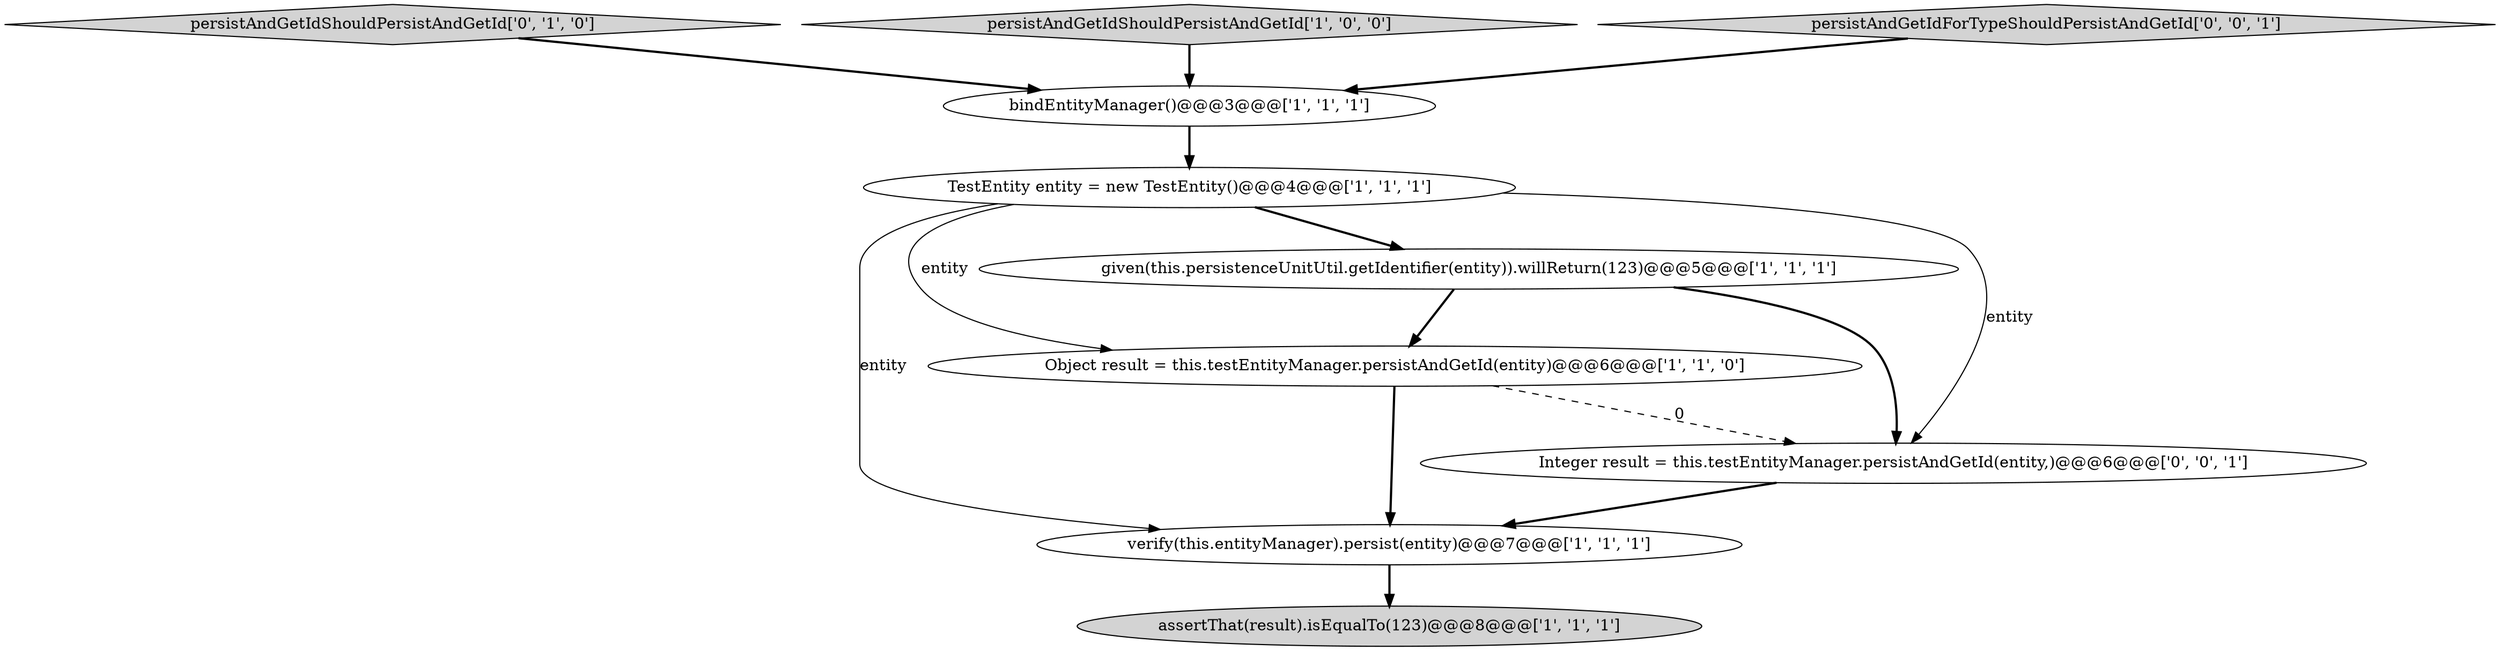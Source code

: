 digraph {
0 [style = filled, label = "TestEntity entity = new TestEntity()@@@4@@@['1', '1', '1']", fillcolor = white, shape = ellipse image = "AAA0AAABBB1BBB"];
2 [style = filled, label = "assertThat(result).isEqualTo(123)@@@8@@@['1', '1', '1']", fillcolor = lightgray, shape = ellipse image = "AAA0AAABBB1BBB"];
6 [style = filled, label = "bindEntityManager()@@@3@@@['1', '1', '1']", fillcolor = white, shape = ellipse image = "AAA0AAABBB1BBB"];
4 [style = filled, label = "Object result = this.testEntityManager.persistAndGetId(entity)@@@6@@@['1', '1', '0']", fillcolor = white, shape = ellipse image = "AAA0AAABBB1BBB"];
7 [style = filled, label = "persistAndGetIdShouldPersistAndGetId['0', '1', '0']", fillcolor = lightgray, shape = diamond image = "AAA0AAABBB2BBB"];
9 [style = filled, label = "Integer result = this.testEntityManager.persistAndGetId(entity,)@@@6@@@['0', '0', '1']", fillcolor = white, shape = ellipse image = "AAA0AAABBB3BBB"];
1 [style = filled, label = "verify(this.entityManager).persist(entity)@@@7@@@['1', '1', '1']", fillcolor = white, shape = ellipse image = "AAA0AAABBB1BBB"];
5 [style = filled, label = "persistAndGetIdShouldPersistAndGetId['1', '0', '0']", fillcolor = lightgray, shape = diamond image = "AAA0AAABBB1BBB"];
8 [style = filled, label = "persistAndGetIdForTypeShouldPersistAndGetId['0', '0', '1']", fillcolor = lightgray, shape = diamond image = "AAA0AAABBB3BBB"];
3 [style = filled, label = "given(this.persistenceUnitUtil.getIdentifier(entity)).willReturn(123)@@@5@@@['1', '1', '1']", fillcolor = white, shape = ellipse image = "AAA0AAABBB1BBB"];
0->3 [style = bold, label=""];
3->9 [style = bold, label=""];
0->4 [style = solid, label="entity"];
4->9 [style = dashed, label="0"];
0->9 [style = solid, label="entity"];
1->2 [style = bold, label=""];
4->1 [style = bold, label=""];
6->0 [style = bold, label=""];
8->6 [style = bold, label=""];
5->6 [style = bold, label=""];
9->1 [style = bold, label=""];
0->1 [style = solid, label="entity"];
3->4 [style = bold, label=""];
7->6 [style = bold, label=""];
}
